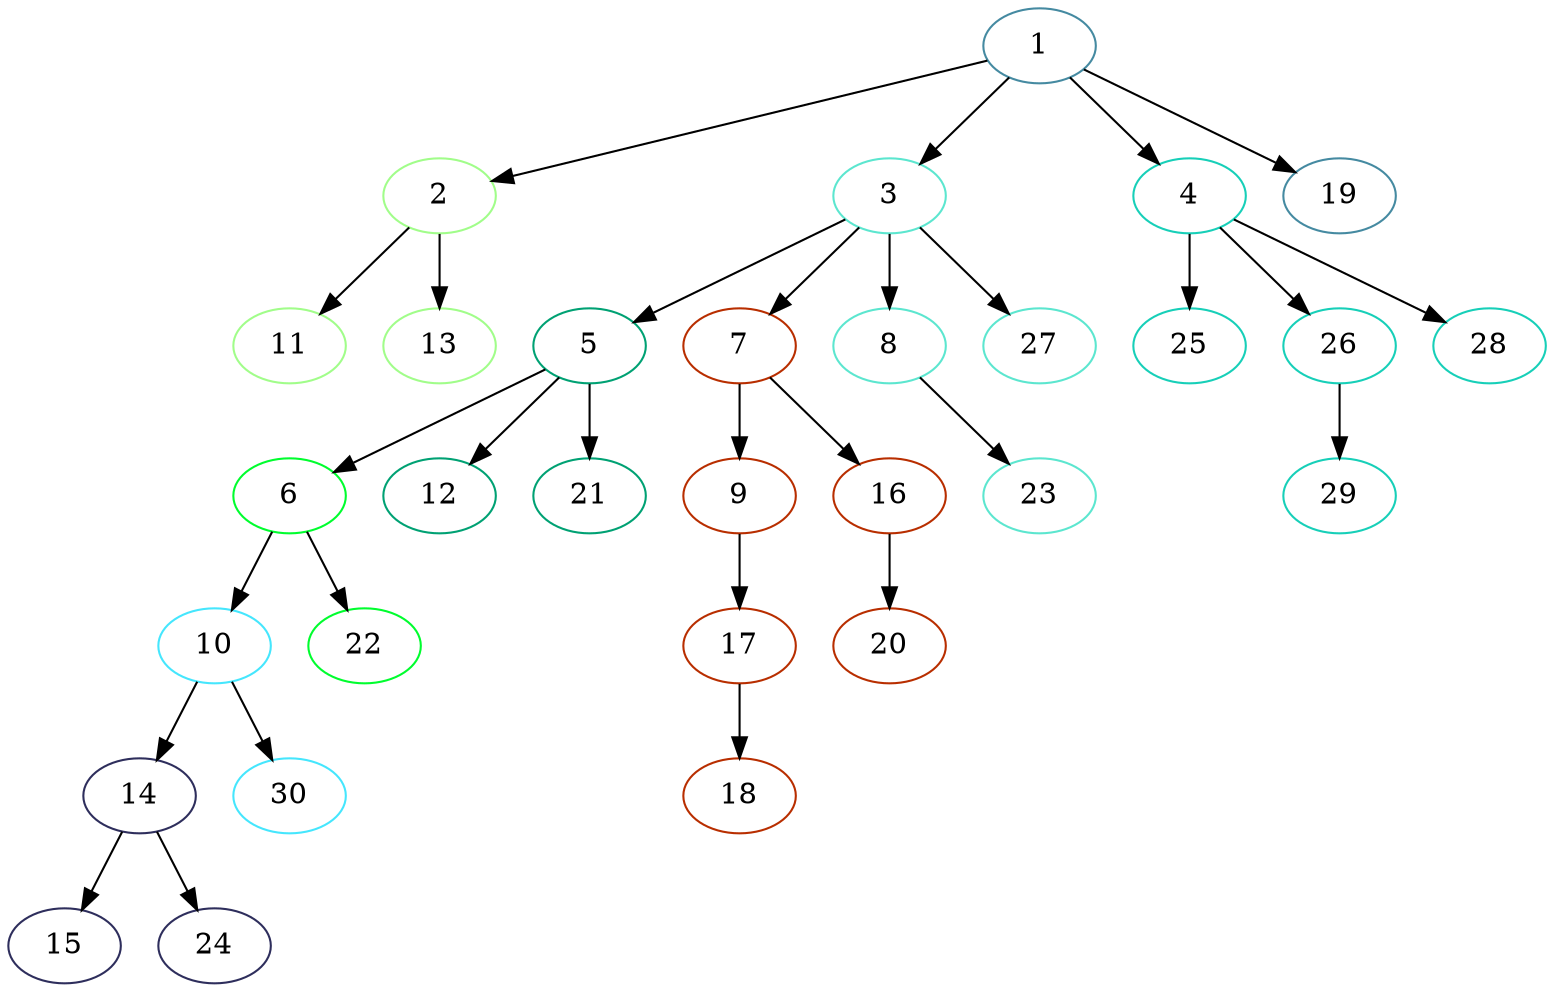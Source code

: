 digraph sample {
2 [color="#a1fd8a"];
1 [color="#458aa1"];
3 [color="#5ce6cf"];
5 [color="#00a173"];
6 [color="#00fd2e"];
10 [color="#45e6fd"];
14 [color="#2e2e5c"];
7 [color="#b82e00"];
4 [color="#17cfb8"];
11 [color="#a1fd8a"];
13 [color="#a1fd8a"];
15 [color="#2e2e5c"];
24 [color="#2e2e5c"];
30 [color="#45e6fd"];
22 [color="#00fd2e"];
12 [color="#00a173"];
21 [color="#00a173"];
9 [color="#b82e00"];
17 [color="#b82e00"];
18 [color="#b82e00"];
16 [color="#b82e00"];
20 [color="#b82e00"];
8 [color="#5ce6cf"];
23 [color="#5ce6cf"];
27 [color="#5ce6cf"];
25 [color="#17cfb8"];
26 [color="#17cfb8"];
29 [color="#17cfb8"];
28 [color="#17cfb8"];
19 [color="#458aa1"];
1 -> 2[color="black"];
1 -> 3[color="black"];
1 -> 4[color="black"];
3 -> 5[color="black"];
5 -> 6[color="black"];
3 -> 7[color="black"];
3 -> 8[color="black"];
7 -> 9[color="black"];
6 -> 10[color="black"];
2 -> 11[color="black"];
5 -> 12[color="black"];
2 -> 13[color="black"];
10 -> 14[color="black"];
14 -> 15[color="black"];
7 -> 16[color="black"];
9 -> 17[color="black"];
17 -> 18[color="black"];
1 -> 19[color="black"];
16 -> 20[color="black"];
5 -> 21[color="black"];
6 -> 22[color="black"];
8 -> 23[color="black"];
14 -> 24[color="black"];
4 -> 25[color="black"];
4 -> 26[color="black"];
3 -> 27[color="black"];
4 -> 28[color="black"];
26 -> 29[color="black"];
10 -> 30[color="black"];
}